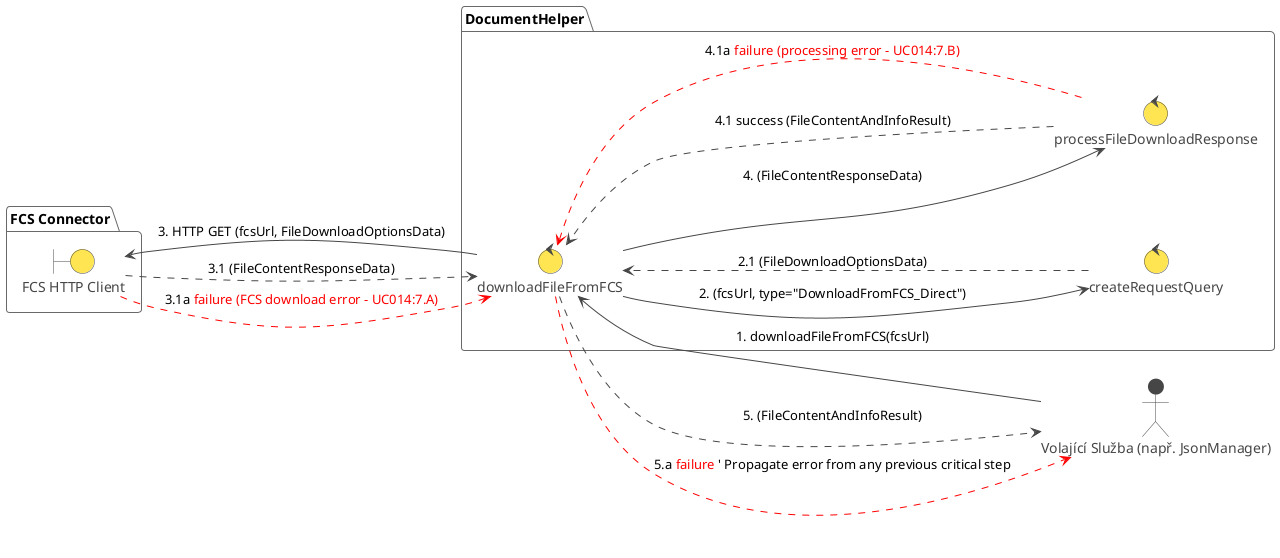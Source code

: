 @startuml RD-014_Download_File_From_FCS
!theme vibrant
left to right direction

actor "Volající Služba (např. JsonManager)" as CallingService

package "DocumentHelper" as DocumentHelperModule {
    control "downloadFileFromFCS" as downloadFromFCSCtrl
    control "createRequestQuery" as createRequestQueryCtrl 
    control "processFileDownloadResponse" as processFileDownloadCtrl
}

package "FCS Connector" {
    ' Tento balíček může reprezentovat buď upravený Connector3DSpace
    ' nebo specifickou logiku pro přímé volání FCS.
    boundary "FCS HTTP Client" as FCSClientBoundary
}

' Entities are commented out
' entity "FcsUrl (param)" as FcsUrlParam
' entity "FileDownloadOptions (data)" as FileDownloadOptionsData
' entity "FileContentResponse (data)" as FileContentResponseData
' entity "FileContentAndInfo (result)" as FileContentAndInfoResult

' UC-014 Krok 1: Volající služba volá API
CallingService -> downloadFromFCSCtrl : 1. downloadFileFromFCS(fcsUrl)

' UC-014 Krok 2: Sestavení požadavku na stažení souboru z FCS
downloadFromFCSCtrl -> createRequestQueryCtrl : 2. (fcsUrl, type="DownloadFromFCS_Direct")
createRequestQueryCtrl ..> downloadFromFCSCtrl : 2.1 (FileDownloadOptionsData)

' UC-014 Krok 3: Odeslání požadavku na stažení souboru z FCS serveru a získání odpovědi
downloadFromFCSCtrl -> FCSClientBoundary : 3. HTTP GET (fcsUrl, FileDownloadOptionsData)
FCSClientBoundary ..> downloadFromFCSCtrl : 3.1 (FileContentResponseData)
FCSClientBoundary .[#red].> downloadFromFCSCtrl : 3.1a <color:red>failure (FCS download error - UC014:7.A)</color>

' UC-014 Krok 4: Zpracování FileContentResponse
downloadFromFCSCtrl -> processFileDownloadCtrl : 4. (FileContentResponseData)
processFileDownloadCtrl ..> downloadFromFCSCtrl : 4.1 success (FileContentAndInfoResult)
processFileDownloadCtrl .[#red].> downloadFromFCSCtrl : 4.1a <color:red>failure (processing error - UC014:7.B)</color>

' UC-014 Krok 5: Vrácení odpovědi
downloadFromFCSCtrl ..> CallingService : 5. (FileContentAndInfoResult)
downloadFromFCSCtrl .[#red].> CallingService : 5.a <color:red>failure</color> ' Propagate error from any previous critical step

@enduml